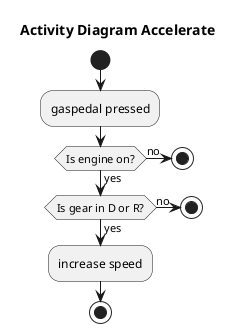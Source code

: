 @startuml
title Activity Diagram Accelerate
start
:gaspedal pressed;
if (Is engine on?) then (yes)
    if (Is gear in D or R?) then (yes)
        :increase speed;
else (no)
stop 
endif
else (no)
stop
endif 
stop                   
@enduml
